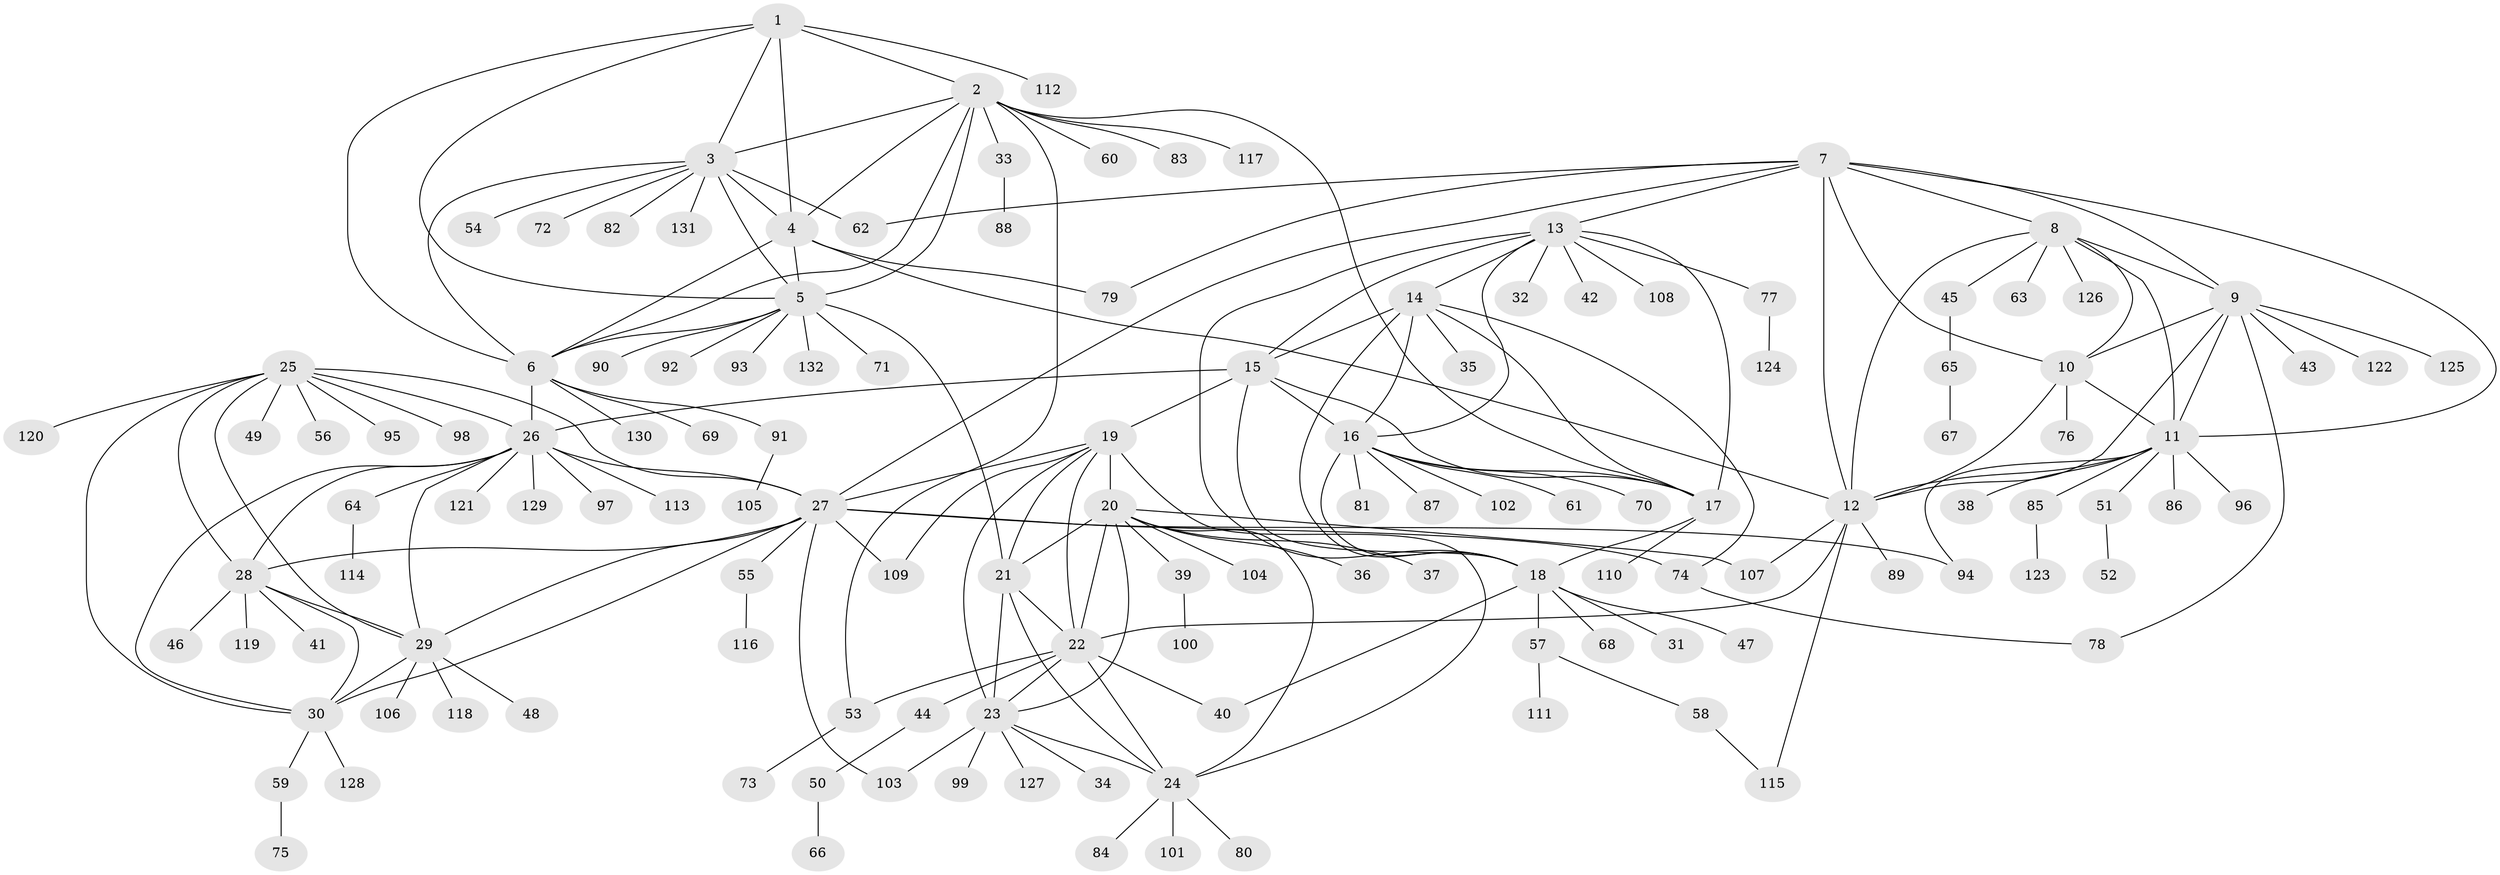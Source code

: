 // coarse degree distribution, {4: 0.02830188679245283, 10: 0.03773584905660377, 8: 0.05660377358490566, 6: 0.009433962264150943, 14: 0.009433962264150943, 12: 0.018867924528301886, 7: 0.018867924528301886, 9: 0.02830188679245283, 5: 0.009433962264150943, 1: 0.6320754716981132, 2: 0.14150943396226415, 3: 0.009433962264150943}
// Generated by graph-tools (version 1.1) at 2025/42/03/06/25 10:42:07]
// undirected, 132 vertices, 198 edges
graph export_dot {
graph [start="1"]
  node [color=gray90,style=filled];
  1;
  2;
  3;
  4;
  5;
  6;
  7;
  8;
  9;
  10;
  11;
  12;
  13;
  14;
  15;
  16;
  17;
  18;
  19;
  20;
  21;
  22;
  23;
  24;
  25;
  26;
  27;
  28;
  29;
  30;
  31;
  32;
  33;
  34;
  35;
  36;
  37;
  38;
  39;
  40;
  41;
  42;
  43;
  44;
  45;
  46;
  47;
  48;
  49;
  50;
  51;
  52;
  53;
  54;
  55;
  56;
  57;
  58;
  59;
  60;
  61;
  62;
  63;
  64;
  65;
  66;
  67;
  68;
  69;
  70;
  71;
  72;
  73;
  74;
  75;
  76;
  77;
  78;
  79;
  80;
  81;
  82;
  83;
  84;
  85;
  86;
  87;
  88;
  89;
  90;
  91;
  92;
  93;
  94;
  95;
  96;
  97;
  98;
  99;
  100;
  101;
  102;
  103;
  104;
  105;
  106;
  107;
  108;
  109;
  110;
  111;
  112;
  113;
  114;
  115;
  116;
  117;
  118;
  119;
  120;
  121;
  122;
  123;
  124;
  125;
  126;
  127;
  128;
  129;
  130;
  131;
  132;
  1 -- 2;
  1 -- 3;
  1 -- 4;
  1 -- 5;
  1 -- 6;
  1 -- 112;
  2 -- 3;
  2 -- 4;
  2 -- 5;
  2 -- 6;
  2 -- 17;
  2 -- 33;
  2 -- 53;
  2 -- 60;
  2 -- 83;
  2 -- 117;
  3 -- 4;
  3 -- 5;
  3 -- 6;
  3 -- 54;
  3 -- 62;
  3 -- 72;
  3 -- 82;
  3 -- 131;
  4 -- 5;
  4 -- 6;
  4 -- 12;
  4 -- 79;
  5 -- 6;
  5 -- 21;
  5 -- 71;
  5 -- 90;
  5 -- 92;
  5 -- 93;
  5 -- 132;
  6 -- 26;
  6 -- 69;
  6 -- 91;
  6 -- 130;
  7 -- 8;
  7 -- 9;
  7 -- 10;
  7 -- 11;
  7 -- 12;
  7 -- 13;
  7 -- 27;
  7 -- 62;
  7 -- 79;
  8 -- 9;
  8 -- 10;
  8 -- 11;
  8 -- 12;
  8 -- 45;
  8 -- 63;
  8 -- 126;
  9 -- 10;
  9 -- 11;
  9 -- 12;
  9 -- 43;
  9 -- 78;
  9 -- 122;
  9 -- 125;
  10 -- 11;
  10 -- 12;
  10 -- 76;
  11 -- 12;
  11 -- 38;
  11 -- 51;
  11 -- 85;
  11 -- 86;
  11 -- 94;
  11 -- 96;
  12 -- 22;
  12 -- 89;
  12 -- 107;
  12 -- 115;
  13 -- 14;
  13 -- 15;
  13 -- 16;
  13 -- 17;
  13 -- 18;
  13 -- 32;
  13 -- 42;
  13 -- 77;
  13 -- 108;
  14 -- 15;
  14 -- 16;
  14 -- 17;
  14 -- 18;
  14 -- 35;
  14 -- 74;
  15 -- 16;
  15 -- 17;
  15 -- 18;
  15 -- 19;
  15 -- 26;
  16 -- 17;
  16 -- 18;
  16 -- 61;
  16 -- 70;
  16 -- 81;
  16 -- 87;
  16 -- 102;
  17 -- 18;
  17 -- 110;
  18 -- 31;
  18 -- 40;
  18 -- 47;
  18 -- 57;
  18 -- 68;
  19 -- 20;
  19 -- 21;
  19 -- 22;
  19 -- 23;
  19 -- 24;
  19 -- 27;
  19 -- 109;
  20 -- 21;
  20 -- 22;
  20 -- 23;
  20 -- 24;
  20 -- 36;
  20 -- 37;
  20 -- 39;
  20 -- 104;
  20 -- 107;
  21 -- 22;
  21 -- 23;
  21 -- 24;
  22 -- 23;
  22 -- 24;
  22 -- 40;
  22 -- 44;
  22 -- 53;
  23 -- 24;
  23 -- 34;
  23 -- 99;
  23 -- 103;
  23 -- 127;
  24 -- 80;
  24 -- 84;
  24 -- 101;
  25 -- 26;
  25 -- 27;
  25 -- 28;
  25 -- 29;
  25 -- 30;
  25 -- 49;
  25 -- 56;
  25 -- 95;
  25 -- 98;
  25 -- 120;
  26 -- 27;
  26 -- 28;
  26 -- 29;
  26 -- 30;
  26 -- 64;
  26 -- 97;
  26 -- 113;
  26 -- 121;
  26 -- 129;
  27 -- 28;
  27 -- 29;
  27 -- 30;
  27 -- 55;
  27 -- 74;
  27 -- 94;
  27 -- 103;
  27 -- 109;
  28 -- 29;
  28 -- 30;
  28 -- 41;
  28 -- 46;
  28 -- 119;
  29 -- 30;
  29 -- 48;
  29 -- 106;
  29 -- 118;
  30 -- 59;
  30 -- 128;
  33 -- 88;
  39 -- 100;
  44 -- 50;
  45 -- 65;
  50 -- 66;
  51 -- 52;
  53 -- 73;
  55 -- 116;
  57 -- 58;
  57 -- 111;
  58 -- 115;
  59 -- 75;
  64 -- 114;
  65 -- 67;
  74 -- 78;
  77 -- 124;
  85 -- 123;
  91 -- 105;
}
